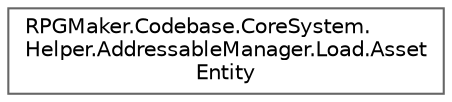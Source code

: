 digraph "クラス階層図"
{
 // LATEX_PDF_SIZE
  bgcolor="transparent";
  edge [fontname=Helvetica,fontsize=10,labelfontname=Helvetica,labelfontsize=10];
  node [fontname=Helvetica,fontsize=10,shape=box,height=0.2,width=0.4];
  rankdir="LR";
  Node0 [id="Node000000",label="RPGMaker.Codebase.CoreSystem.\lHelper.AddressableManager.Load.Asset\lEntity",height=0.2,width=0.4,color="grey40", fillcolor="white", style="filled",URL="$de/d6b/class_r_p_g_maker_1_1_codebase_1_1_core_system_1_1_helper_1_1_addressable_manager_1_1_load_1_1_asset_entity.html",tooltip="😁 資産エンティティ"];
}
